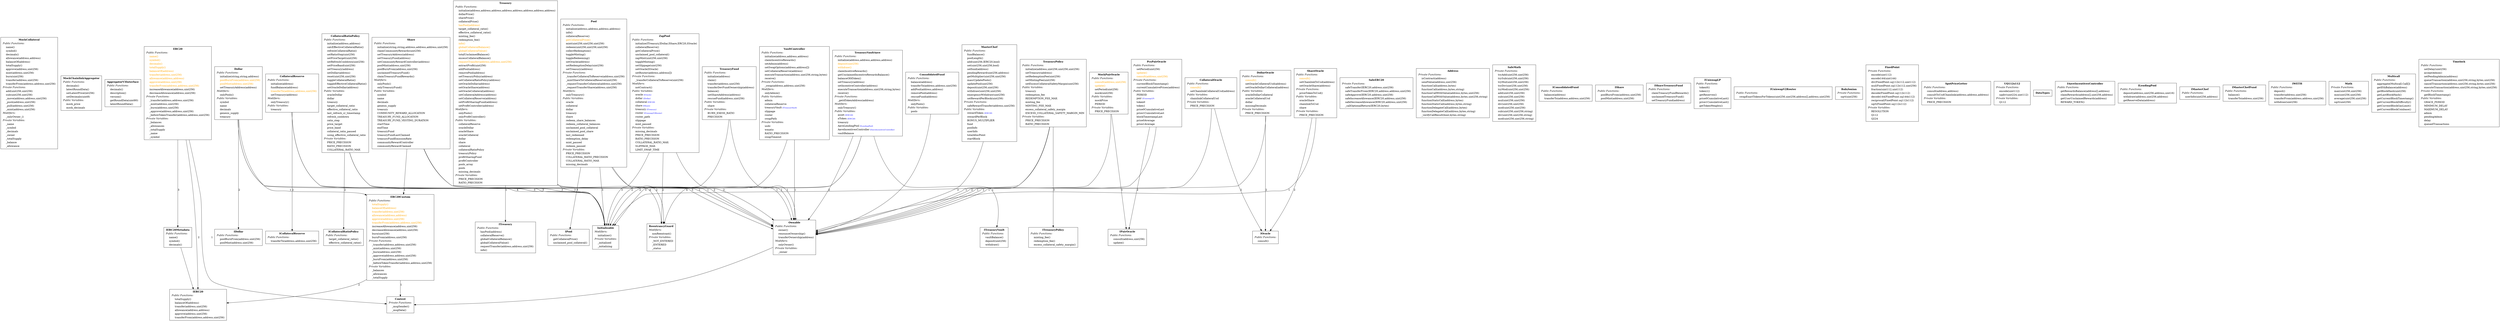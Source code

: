 digraph "" {
MockCollateral[shape="box"label=< <TABLE border="0"><TR><TD align="center"><B>MockCollateral</B></TD></TR><TR><TD align="left"><I>Public Functions:</I></TD></TR><TR><TD align="left">    name()</TD></TR><TR><TD align="left">    symbol()</TD></TR><TR><TD align="left">    decimals()</TD></TR><TR><TD align="left">    allowance(address,address)</TD></TR><TR><TD align="left">    balanceOf(address)</TD></TR><TR><TD align="left">    totalSupply()</TD></TR><TR><TD align="left">    approve(address,uint256)</TD></TR><TR><TD align="left">    mint(address,uint256)</TD></TR><TR><TD align="left">    burn(uint256)</TD></TR><TR><TD align="left">    transfer(address,uint256)</TD></TR><TR><TD align="left">    transferFrom(address,address,uint256)</TD></TR><TR><TD align="left"><I>Private Functions:</I></TD></TR><TR><TD align="left">    add(uint256,uint256)</TD></TR><TR><TD align="left">    sub(uint256,uint256)</TD></TR><TR><TD align="left">    _move(address,address,uint256)</TD></TR><TR><TD align="left">    _push(address,uint256)</TD></TR><TR><TD align="left">    _pull(address,uint256)</TD></TR><TR><TD align="left">    _mint(address,uint256)</TD></TR><TR><TD align="left"><I>Modifiers:</I></TD></TR><TR><TD align="left">    _onlyOwner_()</TD></TR><TR><TD align="left"><I>Private Variables:</I></TD></TR><TR><TD align="left">    _name</TD></TR><TR><TD align="left">    _symbol</TD></TR><TR><TD align="left">    _decimals</TD></TR><TR><TD align="left">    _owner</TD></TR><TR><TD align="left">    _totalSupply</TD></TR><TR><TD align="left">    _balance</TD></TR><TR><TD align="left">    _allowance</TD></TR></TABLE> >];

MockChainlinkAggregator[shape="box"label=< <TABLE border="0"><TR><TD align="center"><B>MockChainlinkAggregator</B></TD></TR><TR><TD align="left"><I>Public Functions:</I></TD></TR><TR><TD align="left">    decimals()</TD></TR><TR><TD align="left">    latestRoundData()</TD></TR><TR><TD align="left">    setLatestPrice(int256)</TD></TR><TR><TD align="left">    setDecimals(uint8)</TD></TR><TR><TD align="left"><I>Public Variables:</I></TD></TR><TR><TD align="left">    mock_price</TD></TR><TR><TD align="left">    mock_decimals</TD></TR></TABLE> >];

AggregatorV3Interface[shape="box"label=< <TABLE border="0"><TR><TD align="center"><B>AggregatorV3Interface</B></TD></TR><TR><TD align="left"><I>Public Functions:</I></TD></TR><TR><TD align="left">    decimals()</TD></TR><TR><TD align="left">    description()</TD></TR><TR><TD align="left">    version()</TD></TR><TR><TD align="left">    getRoundData(uint80)</TD></TR><TR><TD align="left">    latestRoundData()</TD></TR></TABLE> >];

Initializable[shape="box"label=< <TABLE border="0"><TR><TD align="center"><B>Initializable</B></TD></TR><TR><TD align="left"><I>Modifiers:</I></TD></TR><TR><TD align="left">    initializer()</TD></TR><TR><TD align="left"><I>Private Variables:</I></TD></TR><TR><TD align="left">    _initialized</TD></TR><TR><TD align="left">    _initializing</TD></TR></TABLE> >];

Ownable -> Context;
Ownable[shape="box"label=< <TABLE border="0"><TR><TD align="center"><B>Ownable</B></TD></TR><TR><TD align="left"><I>Public Functions:</I></TD></TR><TR><TD align="left">    owner()</TD></TR><TR><TD align="left">    renounceOwnership()</TD></TR><TR><TD align="left">    transferOwnership(address)</TD></TR><TR><TD align="left"><I>Modifiers:</I></TD></TR><TR><TD align="left">    onlyOwner()</TD></TR><TR><TD align="left"><I>Private Variables:</I></TD></TR><TR><TD align="left">    _owner</TD></TR></TABLE> >];

ReentrancyGuard[shape="box"label=< <TABLE border="0"><TR><TD align="center"><B>ReentrancyGuard</B></TD></TR><TR><TD align="left"><I>Modifiers:</I></TD></TR><TR><TD align="left">    nonReentrant()</TD></TR><TR><TD align="left"><I>Private Variables:</I></TD></TR><TR><TD align="left">    _NOT_ENTERED</TD></TR><TR><TD align="left">    _ENTERED</TD></TR><TR><TD align="left">    _status</TD></TR></TABLE> >];

ERC20 -> Context [ label="1" ];
ERC20 -> IERC20 [ label="2" ];
ERC20 -> IERC20Metadata [ label="3" ];
ERC20[shape="box"label=< <TABLE border="0"><TR><TD align="center"><B>ERC20</B></TD></TR><TR><TD align="left"><I>Public Functions:</I></TD></TR><TR><TD align="left"><font color="#FFA500">    name()</font></TD></TR><TR><TD align="left"><font color="#FFA500">    symbol()</font></TD></TR><TR><TD align="left"><font color="#FFA500">    decimals()</font></TD></TR><TR><TD align="left"><font color="#FFA500">    totalSupply()</font></TD></TR><TR><TD align="left"><font color="#FFA500">    balanceOf(address)</font></TD></TR><TR><TD align="left"><font color="#FFA500">    transfer(address,uint256)</font></TD></TR><TR><TD align="left"><font color="#FFA500">    allowance(address,address)</font></TD></TR><TR><TD align="left"><font color="#FFA500">    approve(address,uint256)</font></TD></TR><TR><TD align="left"><font color="#FFA500">    transferFrom(address,address,uint256)</font></TD></TR><TR><TD align="left">    increaseAllowance(address,uint256)</TD></TR><TR><TD align="left">    decreaseAllowance(address,uint256)</TD></TR><TR><TD align="left"><I>Private Functions:</I></TD></TR><TR><TD align="left">    _transfer(address,address,uint256)</TD></TR><TR><TD align="left">    _mint(address,uint256)</TD></TR><TR><TD align="left">    _burn(address,uint256)</TD></TR><TR><TD align="left">    _approve(address,address,uint256)</TD></TR><TR><TD align="left">    _beforeTokenTransfer(address,address,uint256)</TD></TR><TR><TD align="left"><I>Private Variables:</I></TD></TR><TR><TD align="left">    _balances</TD></TR><TR><TD align="left">    _allowances</TD></TR><TR><TD align="left">    _totalSupply</TD></TR><TR><TD align="left">    _name</TD></TR><TR><TD align="left">    _symbol</TD></TR></TABLE> >];

IERC20[shape="box"label=< <TABLE border="0"><TR><TD align="center"><B>IERC20</B></TD></TR><TR><TD align="left"><I>Public Functions:</I></TD></TR><TR><TD align="left">    totalSupply()</TD></TR><TR><TD align="left">    balanceOf(address)</TD></TR><TR><TD align="left">    transfer(address,uint256)</TD></TR><TR><TD align="left">    allowance(address,address)</TD></TR><TR><TD align="left">    approve(address,uint256)</TD></TR><TR><TD align="left">    transferFrom(address,address,uint256)</TD></TR></TABLE> >];

IERC20Metadata -> IERC20;
IERC20Metadata[shape="box"label=< <TABLE border="0"><TR><TD align="center"><B>IERC20Metadata</B></TD></TR><TR><TD align="left"><I>Public Functions:</I></TD></TR><TR><TD align="left">    name()</TD></TR><TR><TD align="left">    symbol()</TD></TR><TR><TD align="left">    decimals()</TD></TR></TABLE> >];

SafeERC20[shape="box"label=< <TABLE border="0"><TR><TD align="center"><B>SafeERC20</B></TD></TR><TR><TD align="left"><I>Private Functions:</I></TD></TR><TR><TD align="left">    safeTransfer(IERC20,address,uint256)</TD></TR><TR><TD align="left">    safeTransferFrom(IERC20,address,address,uint256)</TD></TR><TR><TD align="left">    safeApprove(IERC20,address,uint256)</TD></TR><TR><TD align="left">    safeIncreaseAllowance(IERC20,address,uint256)</TD></TR><TR><TD align="left">    safeDecreaseAllowance(IERC20,address,uint256)</TD></TR><TR><TD align="left">    _callOptionalReturn(IERC20,bytes)</TD></TR></TABLE> >];

Address[shape="box"label=< <TABLE border="0"><TR><TD align="center"><B>Address</B></TD></TR><TR><TD align="left"><I>Private Functions:</I></TD></TR><TR><TD align="left">    isContract(address)</TD></TR><TR><TD align="left">    sendValue(address,uint256)</TD></TR><TR><TD align="left">    functionCall(address,bytes)</TD></TR><TR><TD align="left">    functionCall(address,bytes,string)</TD></TR><TR><TD align="left">    functionCallWithValue(address,bytes,uint256)</TD></TR><TR><TD align="left">    functionCallWithValue(address,bytes,uint256,string)</TD></TR><TR><TD align="left">    functionStaticCall(address,bytes)</TD></TR><TR><TD align="left">    functionStaticCall(address,bytes,string)</TD></TR><TR><TD align="left">    functionDelegateCall(address,bytes)</TD></TR><TR><TD align="left">    functionDelegateCall(address,bytes,string)</TD></TR><TR><TD align="left">    _verifyCallResult(bool,bytes,string)</TD></TR></TABLE> >];

Context[shape="box"label=< <TABLE border="0"><TR><TD align="center"><B>Context</B></TD></TR><TR><TD align="left"><I>Private Functions:</I></TD></TR><TR><TD align="left">    _msgSender()</TD></TR><TR><TD align="left">    _msgData()</TD></TR></TABLE> >];

SafeMath[shape="box"label=< <TABLE border="0"><TR><TD align="center"><B>SafeMath</B></TD></TR><TR><TD align="left"><I>Private Functions:</I></TD></TR><TR><TD align="left">    tryAdd(uint256,uint256)</TD></TR><TR><TD align="left">    trySub(uint256,uint256)</TD></TR><TR><TD align="left">    tryMul(uint256,uint256)</TD></TR><TR><TD align="left">    tryDiv(uint256,uint256)</TD></TR><TR><TD align="left">    tryMod(uint256,uint256)</TD></TR><TR><TD align="left">    add(uint256,uint256)</TD></TR><TR><TD align="left">    sub(uint256,uint256)</TD></TR><TR><TD align="left">    mul(uint256,uint256)</TD></TR><TR><TD align="left">    div(uint256,uint256)</TD></TR><TR><TD align="left">    mod(uint256,uint256)</TD></TR><TR><TD align="left">    sub(uint256,uint256,string)</TD></TR><TR><TD align="left">    div(uint256,uint256,string)</TD></TR><TR><TD align="left">    mod(uint256,uint256,string)</TD></TR></TABLE> >];

CollateralRatioPolicy -> Ownable [ label="1" ];
CollateralRatioPolicy -> ICollateralRatioPolicy [ label="2" ];
CollateralRatioPolicy -> Initializable [ label="3" ];
CollateralRatioPolicy[shape="box"label=< <TABLE border="0"><TR><TD align="center"><B>CollateralRatioPolicy</B></TD></TR><TR><TD align="left"><I>Public Functions:</I></TD></TR><TR><TD align="left">    initialize(address,address)</TD></TR><TR><TD align="left">    calcEffectiveCollateralRatio()</TD></TR><TR><TD align="left">    refreshCollateralRatio()</TD></TR><TR><TD align="left">    setRatioStep(uint256)</TD></TR><TR><TD align="left">    setPriceTarget(uint256)</TD></TR><TR><TD align="left">    setRefreshCooldown(uint256)</TD></TR><TR><TD align="left">    setPriceBand(uint256)</TD></TR><TR><TD align="left">    setTreasury(address)</TD></TR><TR><TD align="left">    setDollar(address)</TD></TR><TR><TD align="left">    reset(uint256,uint256)</TD></TR><TR><TD align="left">    toggleCollateralRatio()</TD></TR><TR><TD align="left">    toggleEffectiveCollateralRatio()</TD></TR><TR><TD align="left">    setOracleDollar(address)</TD></TR><TR><TD align="left"><I>Public Variables:</I></TD></TR><TR><TD align="left">    oracleDollar</TD></TR><TR><TD align="left">    dollar</TD></TR><TR><TD align="left">    treasury</TD></TR><TR><TD align="left">    target_collateral_ratio</TD></TR><TR><TD align="left">    effective_collateral_ratio</TD></TR><TR><TD align="left">    last_refresh_cr_timestamp</TD></TR><TR><TD align="left">    refresh_cooldown</TD></TR><TR><TD align="left">    ratio_step</TD></TR><TR><TD align="left">    price_target</TD></TR><TR><TD align="left">    price_band</TD></TR><TR><TD align="left">    collateral_ratio_paused</TD></TR><TR><TD align="left">    using_effective_collateral_ratio</TD></TR><TR><TD align="left"><I>Private Variables:</I></TD></TR><TR><TD align="left">    PRICE_PRECISION</TD></TR><TR><TD align="left">    RATIO_PRECISION</TD></TR><TR><TD align="left">    COLLATERAL_RATIO_MAX</TD></TR></TABLE> >];

CollateralReserve -> Ownable [ label="1" ];
CollateralReserve -> ICollateralReserve [ label="2" ];
CollateralReserve -> Initializable [ label="3" ];
CollateralReserve[shape="box"label=< <TABLE border="0"><TR><TD align="center"><B>CollateralReserve</B></TD></TR><TR><TD align="left"><I>Public Functions:</I></TD></TR><TR><TD align="left">    initialize(address)</TD></TR><TR><TD align="left">    fundBalance(address)</TD></TR><TR><TD align="left"><font color="#FFA500">    transferTo(address,address,uint256)</font></TD></TR><TR><TD align="left">    setTreasury(address)</TD></TR><TR><TD align="left"><I>Modifiers:</I></TD></TR><TR><TD align="left">    onlyTreasury()</TD></TR><TR><TD align="left"><I>Public Variables:</I></TD></TR><TR><TD align="left">    treasury</TD></TR></TABLE> >];

ConsolidatedFund -> Ownable;
ConsolidatedFund[shape="box"label=< <TABLE border="0"><TR><TD align="center"><B>ConsolidatedFund</B></TD></TR><TR><TD align="left"><I>Public Functions:</I></TD></TR><TR><TD align="left">    balance(address)</TD></TR><TR><TD align="left">    transferTo(address,address,uint256)</TD></TR><TR><TD align="left">    addPool(address,address)</TD></TR><TR><TD align="left">    removePool(address)</TD></TR><TR><TD align="left">    rescueFund(address)</TD></TR><TR><TD align="left"><I>Modifiers:</I></TD></TR><TR><TD align="left">    onlyPools()</TD></TR><TR><TD align="left"><I>Public Variables:</I></TD></TR><TR><TD align="left">    pools</TD></TR></TABLE> >];

Dollar -> ERC20Custom [ label="1" ];
Dollar -> IDollar [ label="2" ];
Dollar -> Ownable [ label="3" ];
Dollar -> Initializable [ label="4" ];
Dollar[shape="box"label=< <TABLE border="0"><TR><TD align="center"><B>Dollar</B></TD></TR><TR><TD align="left"><I>Public Functions:</I></TD></TR><TR><TD align="left">    initialize(string,string,address)</TD></TR><TR><TD align="left"><font color="#FFA500">    poolBurnFrom(address,uint256)</font></TD></TR><TR><TD align="left"><font color="#FFA500">    poolMint(address,uint256)</font></TD></TR><TR><TD align="left">    setTreasuryAddress(address)</TD></TR><TR><TD align="left"><I>Modifiers:</I></TD></TR><TR><TD align="left">    onlyPools()</TD></TR><TR><TD align="left"><I>Public Variables:</I></TD></TR><TR><TD align="left">    symbol</TD></TR><TR><TD align="left">    name</TD></TR><TR><TD align="left">    decimals</TD></TR><TR><TD align="left">    genesis_supply</TD></TR><TR><TD align="left">    treasury</TD></TR></TABLE> >];

ERC20Custom -> Context [ label="1" ];
ERC20Custom -> IERC20 [ label="2" ];
ERC20Custom[shape="box"label=< <TABLE border="0"><TR><TD align="center"><B>ERC20Custom</B></TD></TR><TR><TD align="left"><I>Public Functions:</I></TD></TR><TR><TD align="left"><font color="#FFA500">    totalSupply()</font></TD></TR><TR><TD align="left"><font color="#FFA500">    balanceOf(address)</font></TD></TR><TR><TD align="left"><font color="#FFA500">    transfer(address,uint256)</font></TD></TR><TR><TD align="left"><font color="#FFA500">    allowance(address,address)</font></TD></TR><TR><TD align="left"><font color="#FFA500">    approve(address,uint256)</font></TD></TR><TR><TD align="left"><font color="#FFA500">    transferFrom(address,address,uint256)</font></TD></TR><TR><TD align="left">    increaseAllowance(address,uint256)</TD></TR><TR><TD align="left">    decreaseAllowance(address,uint256)</TD></TR><TR><TD align="left">    burn(uint256)</TD></TR><TR><TD align="left">    burnFrom(address,uint256)</TD></TR><TR><TD align="left"><I>Private Functions:</I></TD></TR><TR><TD align="left">    _transfer(address,address,uint256)</TD></TR><TR><TD align="left">    _mint(address,uint256)</TD></TR><TR><TD align="left">    _burn(address,uint256)</TD></TR><TR><TD align="left">    _approve(address,address,uint256)</TD></TR><TR><TD align="left">    _burnFrom(address,uint256)</TD></TR><TR><TD align="left">    _beforeTokenTransfer(address,address,uint256)</TD></TR><TR><TD align="left"><I>Private Variables:</I></TD></TR><TR><TD align="left">    _balances</TD></TR><TR><TD align="left">    _allowances</TD></TR><TR><TD align="left">    _totalSupply</TD></TR></TABLE> >];

MasterChef -> Ownable;
MasterChef[shape="box"label=< <TABLE border="0"><TR><TD align="center"><B>MasterChef</B></TD></TR><TR><TD align="left"><I>Public Functions:</I></TD></TR><TR><TD align="left">    fundBalance()</TD></TR><TR><TD align="left">    poolLength()</TD></TR><TR><TD align="left">    add(uint256,IERC20,bool)</TD></TR><TR><TD align="left">    set(uint256,uint256,bool)</TD></TR><TR><TD align="left">    setfund(address)</TD></TR><TR><TD align="left">    pendingReward(uint256,address)</TD></TR><TR><TD align="left">    getMultiplier(uint256,uint256)</TD></TR><TR><TD align="left">    massUpdatePools()</TD></TR><TR><TD align="left">    updatePool(uint256)</TD></TR><TR><TD align="left">    deposit(uint256,uint256)</TD></TR><TR><TD align="left">    withdraw(uint256,uint256)</TD></TR><TR><TD align="left">    emergencyWithdraw(uint256)</TD></TR><TR><TD align="left">    setRewardPerBlock(uint256)</TD></TR><TR><TD align="left"><I>Private Functions:</I></TD></TR><TR><TD align="left">    safeRewardTransfer(address,uint256)</TD></TR><TR><TD align="left"><I>Public Variables:</I></TD></TR><TR><TD align="left">    rewardToken<font color="blue" POINT-SIZE="10"> (IERC20)</font></TD></TR><TR><TD align="left">    rewardPerBlock</TD></TR><TR><TD align="left">    BONUS_MULTIPLIER</TD></TR><TR><TD align="left">    fund</TD></TR><TR><TD align="left">    poolInfo</TD></TR><TR><TD align="left">    userInfo</TD></TR><TR><TD align="left">    totalAllocPoint</TD></TR><TR><TD align="left">    startBlock</TD></TR></TABLE> >];

Pool -> Ownable [ label="1" ];
Pool -> ReentrancyGuard [ label="2" ];
Pool -> Initializable [ label="3" ];
Pool -> IPool [ label="4" ];
Pool[shape="box"label=< <TABLE border="0"><TR><TD align="center"><B>Pool</B></TD></TR><TR><TD align="left"><I>Public Functions:</I></TD></TR><TR><TD align="left">    initialize(address,address,address,address)</TD></TR><TR><TD align="left">    info()</TD></TR><TR><TD align="left">    collateralReserve()</TD></TR><TR><TD align="left"><font color="#FFA500">    getCollateralPrice()</font></TD></TR><TR><TD align="left">    mint(uint256,uint256,uint256)</TD></TR><TR><TD align="left">    redeem(uint256,uint256,uint256)</TD></TR><TR><TD align="left">    collectRedemption()</TD></TR><TR><TD align="left">    toggleMinting()</TD></TR><TR><TD align="left">    toggleRedeeming()</TD></TR><TR><TD align="left">    setOracle(address)</TD></TR><TR><TD align="left">    setRedemptionDelay(uint256)</TD></TR><TR><TD align="left">    setTreasury(address)</TD></TR><TR><TD align="left"><I>Private Functions:</I></TD></TR><TR><TD align="left">    _transferCollateralToReserve(address,uint256)</TD></TR><TR><TD align="left">    _mintShareToCollateralReserve(uint256)</TD></TR><TR><TD align="left">    _requestTransferCollateral(address,uint256)</TD></TR><TR><TD align="left">    _requestTransferShare(address,uint256)</TD></TR><TR><TD align="left"><I>Modifiers:</I></TD></TR><TR><TD align="left">    onlyTreasury()</TD></TR><TR><TD align="left"><I>Public Variables:</I></TD></TR><TR><TD align="left">    oracle</TD></TR><TR><TD align="left">    collateral</TD></TR><TR><TD align="left">    dollar</TD></TR><TR><TD align="left">    treasury</TD></TR><TR><TD align="left">    share</TD></TR><TR><TD align="left">    redeem_share_balances</TD></TR><TR><TD align="left">    redeem_collateral_balances</TD></TR><TR><TD align="left">    unclaimed_pool_collateral</TD></TR><TR><TD align="left">    unclaimed_pool_share</TD></TR><TR><TD align="left">    last_redeemed</TD></TR><TR><TD align="left">    redemption_delay</TD></TR><TR><TD align="left">    mint_paused</TD></TR><TR><TD align="left">    redeem_paused</TD></TR><TR><TD align="left"><I>Private Variables:</I></TD></TR><TR><TD align="left">    PRICE_PRECISION</TD></TR><TR><TD align="left">    COLLATERAL_RATIO_PRECISION</TD></TR><TR><TD align="left">    COLLATERAL_RATIO_MAX</TD></TR><TR><TD align="left">    missing_decimals</TD></TR></TABLE> >];

Share -> ERC20Custom [ label="1" ];
Share -> Ownable [ label="2" ];
Share -> Initializable [ label="3" ];
Share[shape="box"label=< <TABLE border="0"><TR><TD align="center"><B>Share</B></TD></TR><TR><TD align="left"><I>Public Functions:</I></TD></TR><TR><TD align="left">    initialize(string,string,address,address,address,uint256)</TD></TR><TR><TD align="left">    claimCommunityRewards(uint256)</TD></TR><TR><TD align="left">    setTreasuryAddress(address)</TD></TR><TR><TD align="left">    setTreasuryFund(address)</TD></TR><TR><TD align="left">    setCommunityRewardController(address)</TD></TR><TR><TD align="left">    poolMint(address,uint256)</TD></TR><TR><TD align="left">    poolBurnFrom(address,uint256)</TD></TR><TR><TD align="left">    unclaimedTreasuryFund()</TD></TR><TR><TD align="left">    claimTreasuryFundRewards()</TD></TR><TR><TD align="left"><I>Modifiers:</I></TD></TR><TR><TD align="left">    onlyPools()</TD></TR><TR><TD align="left">    onlyTreasuryFund()</TD></TR><TR><TD align="left"><I>Public Variables:</I></TD></TR><TR><TD align="left">    symbol</TD></TR><TR><TD align="left">    name</TD></TR><TR><TD align="left">    decimals</TD></TR><TR><TD align="left">    genesis_supply</TD></TR><TR><TD align="left">    treasury</TD></TR><TR><TD align="left">    COMMUNITY_REWARD_ALLOCATION</TD></TR><TR><TD align="left">    TREASURY_FUND_ALLOCATION</TD></TR><TR><TD align="left">    TREASURY_FUND_VESTING_DURATION</TD></TR><TR><TD align="left">    startTime</TD></TR><TR><TD align="left">    endTime</TD></TR><TR><TD align="left">    treasuryFund</TD></TR><TR><TD align="left">    treasuryFundLastClaimed</TD></TR><TR><TD align="left">    treasuryFundEmissionRate</TD></TR><TR><TD align="left">    communityRewardController</TD></TR><TR><TD align="left">    communityRewardClaimed</TD></TR></TABLE> >];

Treasury -> ITreasury [ label="1" ];
Treasury -> Ownable [ label="2" ];
Treasury -> Initializable [ label="3" ];
Treasury -> ReentrancyGuard [ label="4" ];
Treasury[shape="box"label=< <TABLE border="0"><TR><TD align="center"><B>Treasury</B></TD></TR><TR><TD align="left"><I>Public Functions:</I></TD></TR><TR><TD align="left">    initialize(address,address,address,address,address,address,address,address)</TD></TR><TR><TD align="left">    dollarPrice()</TD></TR><TR><TD align="left">    sharePrice()</TD></TR><TR><TD align="left">    collateralPrice()</TD></TR><TR><TD align="left"><font color="#FFA500">    hasPool(address)</font></TD></TR><TR><TD align="left">    target_collateral_ratio()</TD></TR><TR><TD align="left">    effective_collateral_ratio()</TD></TR><TR><TD align="left">    minting_fee()</TD></TR><TR><TD align="left">    redemption_fee()</TD></TR><TR><TD align="left"><font color="#FFA500">    info()</font></TD></TR><TR><TD align="left"><font color="#FFA500">    globalCollateralBalance()</font></TD></TR><TR><TD align="left"><font color="#FFA500">    globalCollateralValue()</font></TD></TR><TR><TD align="left">    totalUnclaimedBalance()</TD></TR><TR><TD align="left">    excessCollateralBalance()</TD></TR><TR><TD align="left"><font color="#FFA500">    requestTransfer(address,address,uint256)</font></TD></TR><TR><TD align="left">    extractProfit(uint256)</TD></TR><TR><TD align="left">    addPool(address)</TD></TR><TR><TD align="left">    removePool(address)</TD></TR><TR><TD align="left">    setTreasuryPolicy(address)</TD></TR><TR><TD align="left">    setCollateralRatioPolicy(address)</TD></TR><TR><TD align="left">    setOracleDollar(address)</TD></TR><TR><TD align="left">    setOracleShare(address)</TD></TR><TR><TD align="left">    setOracleCollateral(address)</TD></TR><TR><TD align="left">    setCollateralAddress(address)</TD></TR><TR><TD align="left">    setCollateralReserve(address)</TD></TR><TR><TD align="left">    setProfitSharingFund(address)</TD></TR><TR><TD align="left">    setProfitController(address)</TD></TR><TR><TD align="left"><I>Modifiers:</I></TD></TR><TR><TD align="left">    onlyPools()</TD></TR><TR><TD align="left">    onlyProfitController()</TD></TR><TR><TD align="left"><I>Public Variables:</I></TD></TR><TR><TD align="left">    collateralReserve</TD></TR><TR><TD align="left">    oracleDollar</TD></TR><TR><TD align="left">    oracleShare</TD></TR><TR><TD align="left">    oracleCollateral</TD></TR><TR><TD align="left">    dollar</TD></TR><TR><TD align="left">    share</TD></TR><TR><TD align="left">    collateral</TD></TR><TR><TD align="left">    collateralRatioPolicy</TD></TR><TR><TD align="left">    treasuryPolicy</TD></TR><TR><TD align="left">    profitSharingFund</TD></TR><TR><TD align="left">    profitController</TD></TR><TR><TD align="left">    pools_array</TD></TR><TR><TD align="left">    pools</TD></TR><TR><TD align="left">    missing_decimals</TD></TR><TR><TD align="left"><I>Private Variables:</I></TD></TR><TR><TD align="left">    PRICE_PRECISION</TD></TR><TR><TD align="left">    RATIO_PRECISION</TD></TR></TABLE> >];

TreasuryFund -> Ownable [ label="1" ];
TreasuryFund -> Initializable [ label="2" ];
TreasuryFund[shape="box"label=< <TABLE border="0"><TR><TD align="center"><B>TreasuryFund</B></TD></TR><TR><TD align="left"><I>Public Functions:</I></TD></TR><TR><TD align="left">    initialize(address)</TD></TR><TR><TD align="left">    claim()</TD></TR><TR><TD align="left">    transfer(address,uint256)</TD></TR><TR><TD align="left">    transferDevFundOwnership(address)</TD></TR><TR><TD align="left">    balance()</TD></TR><TR><TD align="left">    setShareAddress(address)</TD></TR><TR><TD align="left">    rescueFund(address,uint256)</TD></TR><TR><TD align="left"><I>Public Variables:</I></TD></TR><TR><TD align="left">    share</TD></TR><TR><TD align="left"><I>Private Variables:</I></TD></TR><TR><TD align="left">    BURN_EXESS_RATIO</TD></TR><TR><TD align="left">    PRECISION</TD></TR></TABLE> >];

TreasuryPolicy -> Ownable [ label="1" ];
TreasuryPolicy -> Initializable [ label="2" ];
TreasuryPolicy -> ITreasuryPolicy [ label="3" ];
TreasuryPolicy[shape="box"label=< <TABLE border="0"><TR><TD align="center"><B>TreasuryPolicy</B></TD></TR><TR><TD align="left"><I>Public Functions:</I></TD></TR><TR><TD align="left">    initialize(address,uint256,uint256,uint256)</TD></TR><TR><TD align="left">    setTreasury(address)</TD></TR><TR><TD align="left">    setRedemptionFee(uint256)</TD></TR><TR><TD align="left">    setMintingFee(uint256)</TD></TR><TR><TD align="left">    setExcessCollateralSafetyMargin(uint256)</TD></TR><TR><TD align="left"><I>Public Variables:</I></TD></TR><TR><TD align="left">    treasury</TD></TR><TR><TD align="left">    redemption_fee</TD></TR><TR><TD align="left">    REDEMPTION_FEE_MAX</TD></TR><TR><TD align="left">    minting_fee</TD></TR><TR><TD align="left">    MINTING_FEE_MAX</TD></TR><TR><TD align="left">    excess_collateral_safety_margin</TD></TR><TR><TD align="left">    EXCESS_COLLATERAL_SAFETY_MARGIN_MIN</TD></TR><TR><TD align="left"><I>Private Variables:</I></TD></TR><TR><TD align="left">    PRICE_PRECISION</TD></TR><TR><TD align="left">    RATIO_PRECISION</TD></TR></TABLE> >];

ZapPool -> Ownable [ label="1" ];
ZapPool -> ReentrancyGuard [ label="2" ];
ZapPool -> Initializable [ label="3" ];
ZapPool[shape="box"label=< <TABLE border="0"><TR><TD align="center"><B>ZapPool</B></TD></TR><TR><TD align="left"><I>Public Functions:</I></TD></TR><TR><TD align="left">    initialize(ITreasury,IDollar,IShare,ERC20,IOracle)</TD></TR><TR><TD align="left">    collateralReserve()</TD></TR><TR><TD align="left">    getCollateralPrice()</TD></TR><TR><TD align="left">    unclaimed_pool_collateral()</TD></TR><TR><TD align="left">    zapMint(uint256,uint256)</TD></TR><TR><TD align="left">    toggleMinting()</TD></TR><TR><TD align="left">    setSlippage(uint256)</TD></TR><TR><TD align="left">    setOracle(IOracle)</TD></TR><TR><TD align="left">    setRouter(address,address[])</TD></TR><TR><TD align="left"><I>Private Functions:</I></TD></TR><TR><TD align="left">    _transferCollateralToReserve(uint256)</TD></TR><TR><TD align="left"><I>Modifiers:</I></TD></TR><TR><TD align="left">    notContract()</TD></TR><TR><TD align="left"><I>Public Variables:</I></TD></TR><TR><TD align="left">    oracle<font color="blue" POINT-SIZE="10"> (IOracle)</font></TD></TR><TR><TD align="left">    dollar<font color="blue" POINT-SIZE="10"> (IDollar)</font></TD></TR><TR><TD align="left">    collateral<font color="blue" POINT-SIZE="10"> (ERC20)</font></TD></TR><TR><TD align="left">    share<font color="blue" POINT-SIZE="10"> (IShare)</font></TD></TR><TR><TD align="left">    treasury<font color="blue" POINT-SIZE="10"> (ITreasury)</font></TD></TR><TR><TD align="left">    router<font color="blue" POINT-SIZE="10"> (IUniswapV2Router)</font></TD></TR><TR><TD align="left">    router_path</TD></TR><TR><TD align="left">    slippage</TD></TR><TR><TD align="left">    mint_paused</TD></TR><TR><TD align="left"><I>Private Variables:</I></TD></TR><TR><TD align="left">    missing_decimals</TD></TR><TR><TD align="left">    PRICE_PRECISION</TD></TR><TR><TD align="left">    RATIO_PRECISION</TD></TR><TR><TD align="left">    COLLATERAL_RATIO_MAX</TD></TR><TR><TD align="left">    SLIPPAGE_MAX</TD></TR><TR><TD align="left">    LIMIT_SWAP_TIME</TD></TR></TABLE> >];

MockPairOracle -> IPairOracle [ label="1" ];
MockPairOracle -> Ownable [ label="2" ];
MockPairOracle[shape="box"label=< <TABLE border="0"><TR><TD align="center"><B>MockPairOracle</B></TD></TR><TR><TD align="left"><I>Public Functions:</I></TD></TR><TR><TD align="left"><font color="#FFA500">    consult(address,uint256)</font></TD></TR><TR><TD align="left"><font color="#FFA500">    update()</font></TD></TR><TR><TD align="left">    setPeriod(uint256)</TD></TR><TR><TD align="left">    mock(uint256)</TD></TR><TR><TD align="left"><I>Public Variables:</I></TD></TR><TR><TD align="left">    mockPrice</TD></TR><TR><TD align="left">    PERIOD</TD></TR><TR><TD align="left"><I>Private Variables:</I></TD></TR><TR><TD align="left">    PRICE_PRECISION</TD></TR></TABLE> >];

ICollateralRatioPolicy[shape="box"label=< <TABLE border="0"><TR><TD align="center"><B>ICollateralRatioPolicy</B></TD></TR><TR><TD align="left"><I>Public Functions:</I></TD></TR><TR><TD align="left">    target_collateral_ratio()</TD></TR><TR><TD align="left">    effective_collateral_ratio()</TD></TR></TABLE> >];

ICollateralReserve[shape="box"label=< <TABLE border="0"><TR><TD align="center"><B>ICollateralReserve</B></TD></TR><TR><TD align="left"><I>Public Functions:</I></TD></TR><TR><TD align="left">    transferTo(address,address,uint256)</TD></TR></TABLE> >];

IConsolidatedFund[shape="box"label=< <TABLE border="0"><TR><TD align="center"><B>IConsolidatedFund</B></TD></TR><TR><TD align="left"><I>Public Functions:</I></TD></TR><TR><TD align="left">    balance(address)</TD></TR><TR><TD align="left">    transferTo(address,address,uint256)</TD></TR></TABLE> >];

IDollar[shape="box"label=< <TABLE border="0"><TR><TD align="center"><B>IDollar</B></TD></TR><TR><TD align="left"><I>Public Functions:</I></TD></TR><TR><TD align="left">    poolBurnFrom(address,uint256)</TD></TR><TR><TD align="left">    poolMint(address,uint256)</TD></TR></TABLE> >];

IOracle[shape="box"label=< <TABLE border="0"><TR><TD align="center"><B>IOracle</B></TD></TR><TR><TD align="left"><I>Public Functions:</I></TD></TR><TR><TD align="left">    consult()</TD></TR></TABLE> >];

IPairOracle[shape="box"label=< <TABLE border="0"><TR><TD align="center"><B>IPairOracle</B></TD></TR><TR><TD align="left"><I>Public Functions:</I></TD></TR><TR><TD align="left">    consult(address,uint256)</TD></TR><TR><TD align="left">    update()</TD></TR></TABLE> >];

IPool[shape="box"label=< <TABLE border="0"><TR><TD align="center"><B>IPool</B></TD></TR><TR><TD align="left"><I>Public Functions:</I></TD></TR><TR><TD align="left">    getCollateralPrice()</TD></TR><TR><TD align="left">    unclaimed_pool_collateral()</TD></TR></TABLE> >];

IShare[shape="box"label=< <TABLE border="0"><TR><TD align="center"><B>IShare</B></TD></TR><TR><TD align="left"><I>Public Functions:</I></TD></TR><TR><TD align="left">    poolBurnFrom(address,uint256)</TD></TR><TR><TD align="left">    poolMint(address,uint256)</TD></TR></TABLE> >];

IShareTreasuryFund[shape="box"label=< <TABLE border="0"><TR><TD align="center"><B>IShareTreasuryFund</B></TD></TR><TR><TD align="left"><I>Public Functions:</I></TD></TR><TR><TD align="left">    claimTreasuryFundRewards()</TD></TR><TR><TD align="left">    unclaimedTreasuryFund()</TD></TR><TR><TD align="left">    setTreasuryFund(address)</TD></TR></TABLE> >];

ITreasury[shape="box"label=< <TABLE border="0"><TR><TD align="center"><B>ITreasury</B></TD></TR><TR><TD align="left"><I>Public Functions:</I></TD></TR><TR><TD align="left">    hasPool(address)</TD></TR><TR><TD align="left">    collateralReserve()</TD></TR><TR><TD align="left">    globalCollateralBalance()</TD></TR><TR><TD align="left">    globalCollateralValue()</TD></TR><TR><TD align="left">    requestTransfer(address,address,uint256)</TD></TR><TR><TD align="left">    info()</TD></TR></TABLE> >];

ITreasuryPolicy[shape="box"label=< <TABLE border="0"><TR><TD align="center"><B>ITreasuryPolicy</B></TD></TR><TR><TD align="left"><I>Public Functions:</I></TD></TR><TR><TD align="left">    minting_fee()</TD></TR><TR><TD align="left">    redemption_fee()</TD></TR><TR><TD align="left">    excess_collateral_safety_margin()</TD></TR></TABLE> >];

ITreasuryVault[shape="box"label=< <TABLE border="0"><TR><TD align="center"><B>ITreasuryVault</B></TD></TR><TR><TD align="left"><I>Public Functions:</I></TD></TR><TR><TD align="left">    vaultBalance()</TD></TR><TR><TD align="left">    deposit(uint256)</TD></TR><TR><TD align="left">    withdraw()</TD></TR></TABLE> >];

IUniswapLP[shape="box"label=< <TABLE border="0"><TR><TD align="center"><B>IUniswapLP</B></TD></TR><TR><TD align="left"><I>Public Functions:</I></TD></TR><TR><TD align="left">    token0()</TD></TR><TR><TD align="left">    token1()</TD></TR><TR><TD align="left">    getReserves()</TD></TR><TR><TD align="left">    price0CumulativeLast()</TD></TR><TR><TD align="left">    price1CumulativeLast()</TD></TR><TR><TD align="left">    getTokenWeights()</TD></TR></TABLE> >];

IUniswapV2Router[shape="box"label=< <TABLE border="0"><TR><TD align="center"><B>IUniswapV2Router</B></TD></TR><TR><TD align="left"><I>Public Functions:</I></TD></TR><TR><TD align="left">    swapExactTokensForTokens(uint256,uint256,address[],address,uint256)</TD></TR></TABLE> >];

Babylonian[shape="box"label=< <TABLE border="0"><TR><TD align="center"><B>Babylonian</B></TD></TR><TR><TD align="left"><I>Private Functions:</I></TD></TR><TR><TD align="left">    sqrt(uint256)</TD></TR></TABLE> >];

FixedPoint[shape="box"label=< <TABLE border="0"><TR><TD align="center"><B>FixedPoint</B></TD></TR><TR><TD align="left"><I>Private Functions:</I></TD></TR><TR><TD align="left">    encode(uint112)</TD></TR><TR><TD align="left">    encode144(uint144)</TD></TR><TR><TD align="left">    div(FixedPoint.uq112x112,uint112)</TD></TR><TR><TD align="left">    mul(FixedPoint.uq112x112,uint256)</TD></TR><TR><TD align="left">    fraction(uint112,uint112)</TD></TR><TR><TD align="left">    decode(FixedPoint.uq112x112)</TD></TR><TR><TD align="left">    decode144(FixedPoint.uq144x112)</TD></TR><TR><TD align="left">    reciprocal(FixedPoint.uq112x112)</TD></TR><TR><TD align="left">    sqrt(FixedPoint.uq112x112)</TD></TR><TR><TD align="left"><I>Private Variables:</I></TD></TR><TR><TD align="left">    RESOLUTION</TD></TR><TR><TD align="left">    Q112</TD></TR><TR><TD align="left">    Q224</TD></TR></TABLE> >];

SpotPriceGetter[shape="box"label=< <TABLE border="0"><TR><TD align="center"><B>SpotPriceGetter</B></TD></TR><TR><TD align="left"><I>Public Functions:</I></TD></TR><TR><TD align="left">    consult(address,address)</TD></TR><TR><TD align="left">    consultToUsdChainlink(address,address,address)</TD></TR><TR><TD align="left"><I>Private Variables:</I></TD></TR><TR><TD align="left">    PRICE_PRECISION</TD></TR></TABLE> >];

UQ112x112[shape="box"label=< <TABLE border="0"><TR><TD align="center"><B>UQ112x112</B></TD></TR><TR><TD align="left"><I>Private Functions:</I></TD></TR><TR><TD align="left">    encode(uint112)</TD></TR><TR><TD align="left">    uqdiv(uint224,uint112)</TD></TR><TR><TD align="left"><I>Private Variables:</I></TD></TR><TR><TD align="left">    Q112</TD></TR></TABLE> >];

CollateralOracle -> Ownable [ label="1" ];
CollateralOracle -> IOracle [ label="2" ];
CollateralOracle[shape="box"label=< <TABLE border="0"><TR><TD align="center"><B>CollateralOracle</B></TD></TR><TR><TD align="left"><I>Public Functions:</I></TD></TR><TR><TD align="left"><font color="#FFA500">    consult()</font></TD></TR><TR><TD align="left">    setChainlinkCollateralUsd(address)</TD></TR><TR><TD align="left"><I>Public Variables:</I></TD></TR><TR><TD align="left">    chainlinkCollateralUsd</TD></TR><TR><TD align="left"><I>Private Variables:</I></TD></TR><TR><TD align="left">    PRICE_PRECISION</TD></TR></TABLE> >];

DollarOracle -> Ownable [ label="1" ];
DollarOracle -> IOracle [ label="2" ];
DollarOracle[shape="box"label=< <TABLE border="0"><TR><TD align="center"><B>DollarOracle</B></TD></TR><TR><TD align="left"><I>Public Functions:</I></TD></TR><TR><TD align="left"><font color="#FFA500">    consult()</font></TD></TR><TR><TD align="left">    setOracleCollateralUsd(address)</TD></TR><TR><TD align="left">    setOracleDollarCollateral(address)</TD></TR><TR><TD align="left"><I>Public Variables:</I></TD></TR><TR><TD align="left">    oracleDollarCollateral</TD></TR><TR><TD align="left">    oracleCollateralUsd</TD></TR><TR><TD align="left">    dollar</TD></TR><TR><TD align="left">    missingDecimals</TD></TR><TR><TD align="left"><I>Private Variables:</I></TD></TR><TR><TD align="left">    PRICE_PRECISION</TD></TR></TABLE> >];

PcsPairOracle -> Ownable [ label="1" ];
PcsPairOracle -> IPairOracle [ label="2" ];
PcsPairOracle[shape="box"label=< <TABLE border="0"><TR><TD align="center"><B>PcsPairOracle</B></TD></TR><TR><TD align="left"><I>Public Functions:</I></TD></TR><TR><TD align="left">    setPeriod(uint256)</TD></TR><TR><TD align="left"><font color="#FFA500">    update()</font></TD></TR><TR><TD align="left"><font color="#FFA500">    consult(address,uint256)</font></TD></TR><TR><TD align="left"><I>Private Functions:</I></TD></TR><TR><TD align="left">    currentBlockTimestamp()</TD></TR><TR><TD align="left">    currentCumulativePrices(address)</TD></TR><TR><TD align="left"><I>Public Variables:</I></TD></TR><TR><TD align="left">    PERIOD</TD></TR><TR><TD align="left">    pair<font color="blue" POINT-SIZE="10"> (IUniswapLP)</font></TD></TR><TR><TD align="left">    token0</TD></TR><TR><TD align="left">    token1</TD></TR><TR><TD align="left">    price0CumulativeLast</TD></TR><TR><TD align="left">    price1CumulativeLast</TD></TR><TR><TD align="left">    blockTimestampLast</TD></TR><TR><TD align="left">    price0Average</TD></TR><TR><TD align="left">    price1Average</TD></TR></TABLE> >];

ShareOracle -> Ownable [ label="1" ];
ShareOracle -> IOracle [ label="2" ];
ShareOracle[shape="box"label=< <TABLE border="0"><TR><TD align="center"><B>ShareOracle</B></TD></TR><TR><TD align="left"><I>Public Functions:</I></TD></TR><TR><TD align="left"><font color="#FFA500">    consult()</font></TD></TR><TR><TD align="left">    setChainlinkToUsd(address)</TD></TR><TR><TD align="left">    setOracleShare(address)</TD></TR><TR><TD align="left"><I>Private Functions:</I></TD></TR><TR><TD align="left">    priceTokenToUsd()</TD></TR><TR><TD align="left"><I>Public Variables:</I></TD></TR><TR><TD align="left">    oracleShare</TD></TR><TR><TD align="left">    chainlinkToUsd</TD></TR><TR><TD align="left">    share</TD></TR><TR><TD align="left"><I>Private Variables:</I></TD></TR><TR><TD align="left">    PRICE_PRECISION</TD></TR></TABLE> >];

VaultController -> Ownable [ label="1" ];
VaultController -> Initializable [ label="2" ];
VaultController[shape="box"label=< <TABLE border="0"><TR><TD align="center"><B>VaultController</B></TD></TR><TR><TD align="left"><I>Public Functions:</I></TD></TR><TR><TD align="left">    initialize(address,address,address)</TD></TR><TR><TD align="left">    claimIncentiveRewards()</TD></TR><TR><TD align="left">    setAdmin(address)</TD></TR><TR><TD align="left">    setSwapOptions(address,address[])</TD></TR><TR><TD align="left">    setCollateralReserve(address)</TD></TR><TR><TD align="left">    executeTransaction(address,uint256,string,bytes)</TD></TR><TR><TD align="left">    receive()</TD></TR><TR><TD align="left"><I>Private Functions:</I></TD></TR><TR><TD align="left">    _swap(address,address,uint256)</TD></TR><TR><TD align="left"><I>Modifiers:</I></TD></TR><TR><TD align="left">    onlyAdmin()</TD></TR><TR><TD align="left"><I>Public Variables:</I></TD></TR><TR><TD align="left">    admin</TD></TR><TR><TD align="left">    collateralReserve</TD></TR><TR><TD align="left">    treasuryVault<font color="blue" POINT-SIZE="10"> (ITreasuryVault)</font></TD></TR><TR><TD align="left">    slippage</TD></TR><TR><TD align="left">    router</TD></TR><TR><TD align="left">    swapPath</TD></TR><TR><TD align="left"><I>Private Variables:</I></TD></TR><TR><TD align="left">    usdc</TD></TR><TR><TD align="left">    wmatic</TD></TR><TR><TD align="left">    RATIO_PRECISION</TD></TR><TR><TD align="left">    swapTimeout</TD></TR></TABLE> >];

DataTypes[shape="box"label=< <TABLE border="0"><TR><TD align="center"><B>DataTypes</B></TD></TR></TABLE> >];

IAaveIncentivesController[shape="box"label=< <TABLE border="0"><TR><TD align="center"><B>IAaveIncentivesController</B></TD></TR><TR><TD align="left"><I>Public Functions:</I></TD></TR><TR><TD align="left">    getRewardsBalance(address[],address)</TD></TR><TR><TD align="left">    claimRewards(address[],uint256,address)</TD></TR><TR><TD align="left">    getUserUnclaimedRewards(address)</TD></TR><TR><TD align="left">    REWARD_TOKEN()</TD></TR></TABLE> >];

ILendingPool[shape="box"label=< <TABLE border="0"><TR><TD align="center"><B>ILendingPool</B></TD></TR><TR><TD align="left"><I>Public Functions:</I></TD></TR><TR><TD align="left">    deposit(address,uint256,address,uint16)</TD></TR><TR><TD align="left">    withdraw(address,uint256,address)</TD></TR><TR><TD align="left">    getReserveData(address)</TD></TR></TABLE> >];

TreasuryVaultAave -> ITreasuryVault [ label="1" ];
TreasuryVaultAave -> Ownable [ label="2" ];
TreasuryVaultAave -> Initializable [ label="3" ];
TreasuryVaultAave -> ReentrancyGuard [ label="4" ];
TreasuryVaultAave[shape="box"label=< <TABLE border="0"><TR><TD align="center"><B>TreasuryVaultAave</B></TD></TR><TR><TD align="left"><I>Public Functions:</I></TD></TR><TR><TD align="left">    initialize(address,address,address,address)</TD></TR><TR><TD align="left"><font color="#FFA500">    deposit(uint256)</font></TD></TR><TR><TD align="left"><font color="#FFA500">    withdraw()</font></TD></TR><TR><TD align="left">    claimIncetiveRewards()</TD></TR><TR><TD align="left">    getUnclaimedIncentiveRewardsBalance()</TD></TR><TR><TD align="left">    balanceOfAToken()</TD></TR><TR><TD align="left">    setTreasury(address)</TD></TR><TR><TD align="left">    setIncentiveController(address)</TD></TR><TR><TD align="left">    executeTransaction(address,uint256,string,bytes)</TD></TR><TR><TD align="left">    receive()</TD></TR><TR><TD align="left"><I>Private Functions:</I></TD></TR><TR><TD align="left">    _getATokenAddress(address)</TD></TR><TR><TD align="left"><I>Modifiers:</I></TD></TR><TR><TD align="left">    onlyTreasury()</TD></TR><TR><TD align="left"><I>Public Variables:</I></TD></TR><TR><TD align="left">    asset<font color="blue" POINT-SIZE="10"> (IERC20)</font></TD></TR><TR><TD align="left">    aToken<font color="blue" POINT-SIZE="10"> (IERC20)</font></TD></TR><TR><TD align="left">    treasury</TD></TR><TR><TD align="left">    AaveLendingPool<font color="blue" POINT-SIZE="10"> (ILendingPool)</font></TD></TR><TR><TD align="left">    AaveIncentivesController<font color="blue" POINT-SIZE="10"> (IAaveIncentivesController)</font></TD></TR><TR><TD align="left">    vaultBalance</TD></TR></TABLE> >];

IMasterChef[shape="box"label=< <TABLE border="0"><TR><TD align="center"><B>IMasterChef</B></TD></TR><TR><TD align="left"><I>Public Functions:</I></TD></TR><TR><TD align="left">    userInfo(uint256,address)</TD></TR></TABLE> >];

IMasterChefFund[shape="box"label=< <TABLE border="0"><TR><TD align="center"><B>IMasterChefFund</B></TD></TR><TR><TD align="left"><I>Public Functions:</I></TD></TR><TR><TD align="left">    balance()</TD></TR><TR><TD align="left">    transferTo(address,uint256)</TD></TR></TABLE> >];

IWETH[shape="box"label=< <TABLE border="0"><TR><TD align="center"><B>IWETH</B></TD></TR><TR><TD align="left"><I>Public Functions:</I></TD></TR><TR><TD align="left">    deposit()</TD></TR><TR><TD align="left">    transfer(address,uint256)</TD></TR><TR><TD align="left">    transferFrom(address,address,uint256)</TD></TR><TR><TD align="left">    withdraw(uint256)</TD></TR></TABLE> >];

Math[shape="box"label=< <TABLE border="0"><TR><TD align="center"><B>Math</B></TD></TR><TR><TD align="left"><I>Private Functions:</I></TD></TR><TR><TD align="left">    max(uint256,uint256)</TD></TR><TR><TD align="left">    min(uint256,uint256)</TD></TR><TR><TD align="left">    average(uint256,uint256)</TD></TR><TR><TD align="left">    sqrt(uint256)</TD></TR></TABLE> >];

Multicall[shape="box"label=< <TABLE border="0"><TR><TD align="center"><B>Multicall</B></TD></TR><TR><TD align="left"><I>Public Functions:</I></TD></TR><TR><TD align="left">    aggregate(Multicall.Call[])</TD></TR><TR><TD align="left">    getEthBalance(address)</TD></TR><TR><TD align="left">    getBlockHash(uint256)</TD></TR><TR><TD align="left">    getLastBlockHash()</TD></TR><TR><TD align="left">    getCurrentBlockTimestamp()</TD></TR><TR><TD align="left">    getCurrentBlockDifficulty()</TD></TR><TR><TD align="left">    getCurrentBlockGasLimit()</TD></TR><TR><TD align="left">    getCurrentBlockCoinbase()</TD></TR></TABLE> >];

Timelock[shape="box"label=< <TABLE border="0"><TR><TD align="center"><B>Timelock</B></TD></TR><TR><TD align="left"><I>Public Functions:</I></TD></TR><TR><TD align="left">    setDelay(uint256)</TD></TR><TR><TD align="left">    acceptAdmin()</TD></TR><TR><TD align="left">    setPendingAdmin(address)</TD></TR><TR><TD align="left">    queueTransaction(address,uint256,string,bytes,uint256)</TD></TR><TR><TD align="left">    cancelTransaction(address,uint256,string,bytes,uint256)</TD></TR><TR><TD align="left">    executeTransaction(address,uint256,string,bytes,uint256)</TD></TR><TR><TD align="left"><I>Private Functions:</I></TD></TR><TR><TD align="left">    getBlockTimestamp()</TD></TR><TR><TD align="left"><I>Public Variables:</I></TD></TR><TR><TD align="left">    GRACE_PERIOD</TD></TR><TR><TD align="left">    MINIMUM_DELAY</TD></TR><TR><TD align="left">    MAXIMUM_DELAY</TD></TR><TR><TD align="left">    admin</TD></TR><TR><TD align="left">    pendingAdmin</TD></TR><TR><TD align="left">    delay</TD></TR><TR><TD align="left">    queuedTransactions</TD></TR></TABLE> >];

}